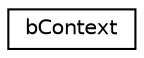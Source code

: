 digraph G
{
  edge [fontname="Helvetica",fontsize="10",labelfontname="Helvetica",labelfontsize="10"];
  node [fontname="Helvetica",fontsize="10",shape=record];
  rankdir=LR;
  Node1 [label="bContext",height=0.2,width=0.4,color="black", fillcolor="white", style="filled",URL="$d5/df1/structbContext.html"];
}
